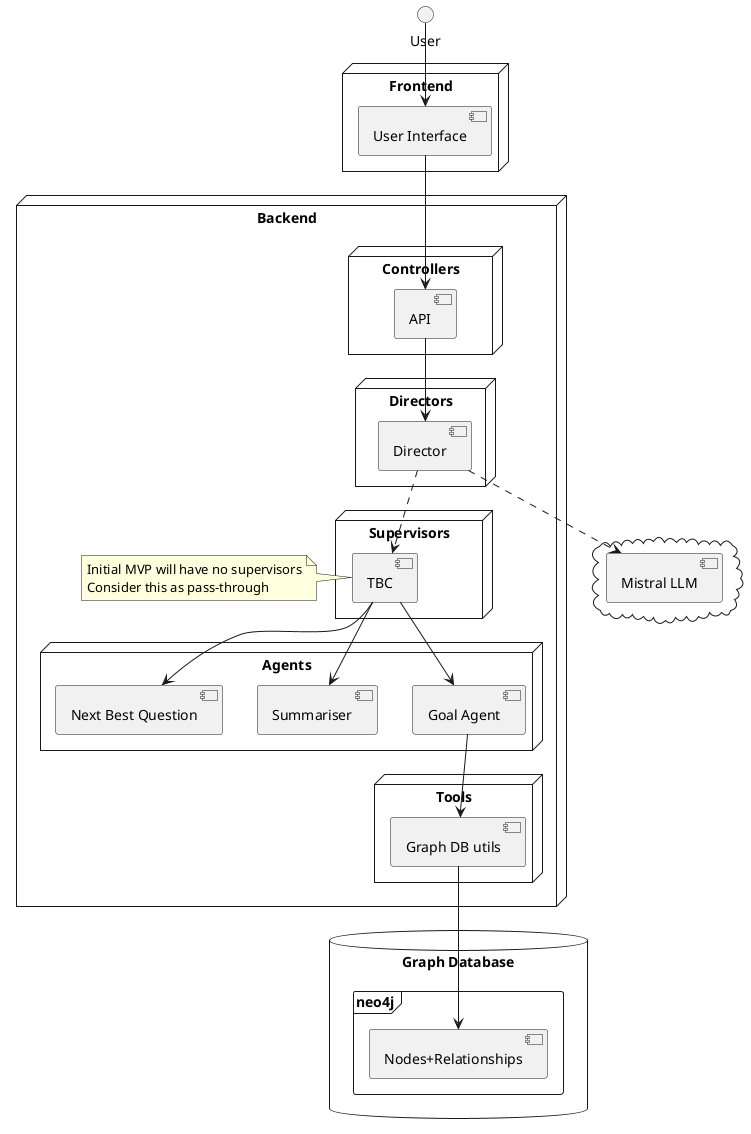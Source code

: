 @startuml GoalBotArchitecture

interface user as "User"

node "Frontend" {
  [ui] as "User Interface"
}

node "Backend" {
  ' controllers
  node "Controllers" {
    [api] as "API"
  }
  ' directors
  node "Directors" {
    [director] as "Director"
  }
  ' supervisors
  node "Supervisors" {
    [supervisor] as "TBC"
  }
  note left of [supervisor]
    Initial MVP will have no supervisors
    Consider this as pass-through
  end note
  ' agents
  node "Agents" {
    [goals] as "Goal Agent"
    [summariser] as "Summariser"
    [nextBestQuestion] as "Next Best Question"
  }
  ' tools
  node "Tools" {
    [graphUtils] as "Graph DB utils"
  }
}

cloud {
  [llm] as "Mistral LLM"
}

database "Graph Database" {
  frame "neo4j" {
    [Nodes+Relationships] as data
  }
}

' flows
user -->  ui
ui --> api
api --> director
director ..> supervisor
director ..> llm
supervisor --> goals
supervisor --> nextBestQuestion
supervisor --> summariser
goals --> graphUtils
graphUtils --> data

@enduml